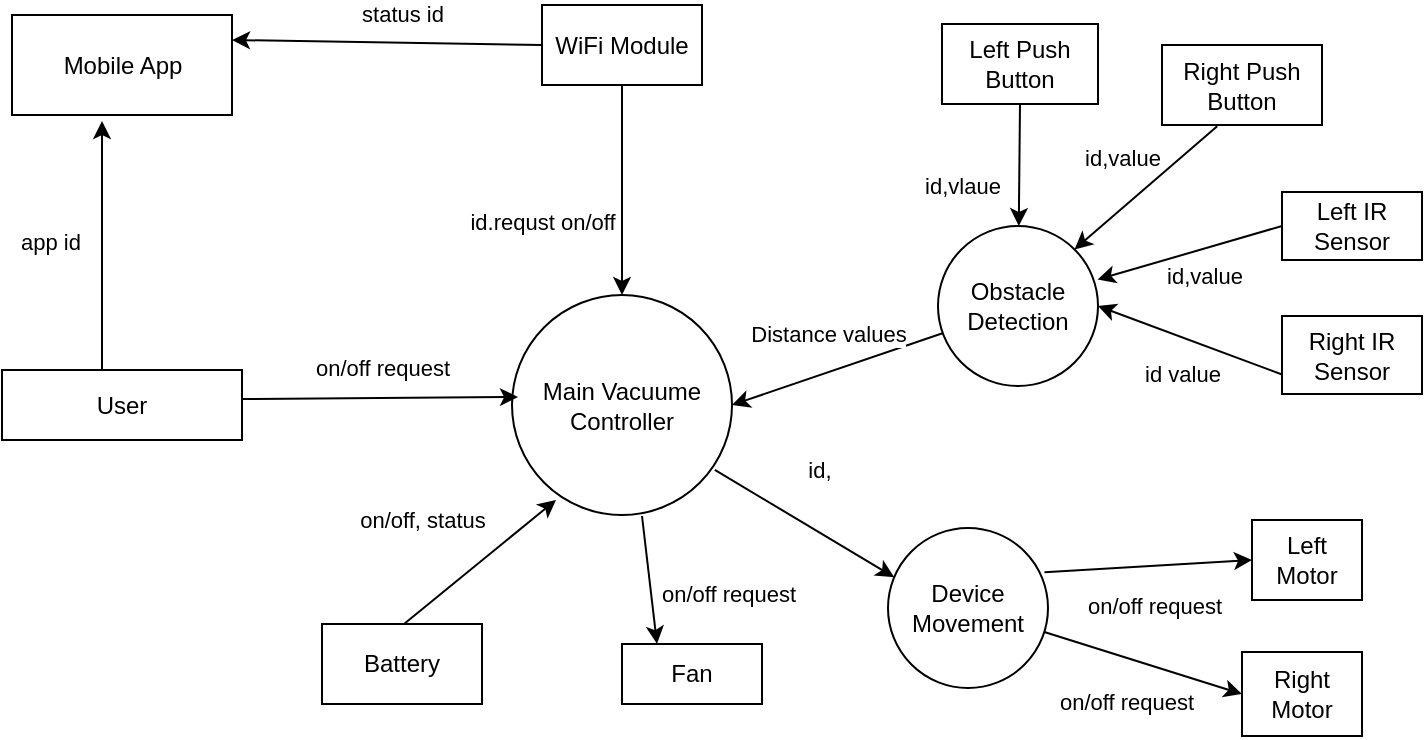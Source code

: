 <mxfile version="10.6.3" type="device"><diagram id="n_Le2doATkSdzkMWcrL_" name="Page-1"><mxGraphModel dx="1010" dy="582" grid="1" gridSize="10" guides="1" tooltips="1" connect="1" arrows="1" fold="1" page="1" pageScale="1" pageWidth="850" pageHeight="1100" math="0" shadow="0"><root><mxCell id="0"/><mxCell id="1" parent="0"/><mxCell id="Pe4gFH1dVJFhgDT0AJPl-1" value="Main Vacuume Controller" style="ellipse;whiteSpace=wrap;html=1;aspect=fixed;" parent="1" vertex="1"><mxGeometry x="295" y="187.5" width="110" height="110" as="geometry"/></mxCell><mxCell id="Pe4gFH1dVJFhgDT0AJPl-2" value="User" style="rounded=0;whiteSpace=wrap;html=1;" parent="1" vertex="1"><mxGeometry x="40" y="225" width="120" height="35" as="geometry"/></mxCell><mxCell id="Pe4gFH1dVJFhgDT0AJPl-4" value="on/off request" style="endArrow=classic;html=1;entryX=0.023;entryY=0.408;entryDx=0;entryDy=0;entryPerimeter=0;exitX=1;exitY=0.25;exitDx=0;exitDy=0;" parent="1" edge="1"><mxGeometry x="0.016" y="15" width="50" height="50" relative="1" as="geometry"><mxPoint x="160" y="239.5" as="sourcePoint"/><mxPoint x="298" y="238.5" as="targetPoint"/><mxPoint as="offset"/></mxGeometry></mxCell><mxCell id="Pe4gFH1dVJFhgDT0AJPl-6" value="Mobile App" style="html=1;" parent="1" vertex="1"><mxGeometry x="45" y="47.5" width="110" height="50" as="geometry"/></mxCell><mxCell id="Pe4gFH1dVJFhgDT0AJPl-7" value="app id" style="endArrow=classic;html=1;" parent="1" edge="1"><mxGeometry x="0.024" y="25" width="50" height="50" relative="1" as="geometry"><mxPoint x="90" y="224.5" as="sourcePoint"/><mxPoint x="90" y="100.5" as="targetPoint"/><mxPoint x="-1" as="offset"/></mxGeometry></mxCell><mxCell id="Pe4gFH1dVJFhgDT0AJPl-12" value="status id" style="endArrow=classic;html=1;exitX=0;exitY=0.5;exitDx=0;exitDy=0;" parent="1" source="2PlxCWcQ7HAVxyrKxj2w-8" edge="1"><mxGeometry x="-0.094" y="-14" width="50" height="50" relative="1" as="geometry"><mxPoint x="350" y="197.5" as="sourcePoint"/><mxPoint x="155" y="60" as="targetPoint"/><mxPoint as="offset"/></mxGeometry></mxCell><mxCell id="2PlxCWcQ7HAVxyrKxj2w-1" value="Left IR Sensor" style="rounded=0;whiteSpace=wrap;html=1;" vertex="1" parent="1"><mxGeometry x="680" y="136" width="70" height="34" as="geometry"/></mxCell><mxCell id="2PlxCWcQ7HAVxyrKxj2w-2" value="Fan" style="rounded=0;whiteSpace=wrap;html=1;" vertex="1" parent="1"><mxGeometry x="350" y="362" width="70" height="30" as="geometry"/></mxCell><mxCell id="2PlxCWcQ7HAVxyrKxj2w-3" value="Left Motor" style="rounded=0;whiteSpace=wrap;html=1;" vertex="1" parent="1"><mxGeometry x="665" y="300" width="55" height="40" as="geometry"/></mxCell><mxCell id="2PlxCWcQ7HAVxyrKxj2w-4" value="Battery" style="rounded=0;whiteSpace=wrap;html=1;" vertex="1" parent="1"><mxGeometry x="200" y="352" width="80" height="40" as="geometry"/></mxCell><mxCell id="2PlxCWcQ7HAVxyrKxj2w-8" value="WiFi Module" style="rounded=0;whiteSpace=wrap;html=1;" vertex="1" parent="1"><mxGeometry x="310" y="42.5" width="80" height="40" as="geometry"/></mxCell><mxCell id="2PlxCWcQ7HAVxyrKxj2w-12" value="id.requst on/off" style="endArrow=classic;html=1;entryX=0.5;entryY=0;entryDx=0;entryDy=0;" edge="1" parent="1" source="2PlxCWcQ7HAVxyrKxj2w-8" target="Pe4gFH1dVJFhgDT0AJPl-1"><mxGeometry x="0.28" y="-40" width="50" height="50" relative="1" as="geometry"><mxPoint x="380" y="177.5" as="sourcePoint"/><mxPoint x="430" y="127.5" as="targetPoint"/><mxPoint y="1" as="offset"/></mxGeometry></mxCell><mxCell id="2PlxCWcQ7HAVxyrKxj2w-14" value="Right IR Sensor" style="rounded=0;whiteSpace=wrap;html=1;" vertex="1" parent="1"><mxGeometry x="680" y="198" width="70" height="39" as="geometry"/></mxCell><mxCell id="2PlxCWcQ7HAVxyrKxj2w-17" value="Right Motor" style="rounded=0;whiteSpace=wrap;html=1;" vertex="1" parent="1"><mxGeometry x="660" y="366" width="60" height="42" as="geometry"/></mxCell><mxCell id="2PlxCWcQ7HAVxyrKxj2w-18" value="Right Push Button" style="rounded=0;whiteSpace=wrap;html=1;" vertex="1" parent="1"><mxGeometry x="620" y="62.5" width="80" height="40" as="geometry"/></mxCell><mxCell id="2PlxCWcQ7HAVxyrKxj2w-19" value="Left Push Button" style="rounded=0;whiteSpace=wrap;html=1;" vertex="1" parent="1"><mxGeometry x="510" y="52" width="78" height="40" as="geometry"/></mxCell><mxCell id="2PlxCWcQ7HAVxyrKxj2w-25" value="id,&amp;nbsp;" style="endArrow=classic;html=1;entryX=0.038;entryY=0.307;entryDx=0;entryDy=0;entryPerimeter=0;exitX=0.922;exitY=0.795;exitDx=0;exitDy=0;exitPerimeter=0;" edge="1" parent="1" source="Pe4gFH1dVJFhgDT0AJPl-1" target="2PlxCWcQ7HAVxyrKxj2w-46"><mxGeometry x="-0.118" y="28" width="50" height="50" relative="1" as="geometry"><mxPoint x="470" y="260" as="sourcePoint"/><mxPoint x="440" y="307.5" as="targetPoint"/><mxPoint as="offset"/></mxGeometry></mxCell><mxCell id="2PlxCWcQ7HAVxyrKxj2w-26" value="Distance values" style="endArrow=classic;html=1;entryX=1;entryY=0.5;entryDx=0;entryDy=0;exitX=0.088;exitY=0.65;exitDx=0;exitDy=0;exitPerimeter=0;" edge="1" parent="1" source="2PlxCWcQ7HAVxyrKxj2w-45" target="Pe4gFH1dVJFhgDT0AJPl-1"><mxGeometry x="0.022" y="-18" width="50" height="50" relative="1" as="geometry"><mxPoint x="480" y="210" as="sourcePoint"/><mxPoint x="430" y="157.5" as="targetPoint"/><mxPoint as="offset"/></mxGeometry></mxCell><mxCell id="2PlxCWcQ7HAVxyrKxj2w-34" value="on/off, status" style="endArrow=classic;html=1;entryX=0.191;entryY=0.931;entryDx=0;entryDy=0;entryPerimeter=0;exitX=0.5;exitY=0;exitDx=0;exitDy=0;" edge="1" parent="1"><mxGeometry x="-0.188" y="35" width="50" height="50" relative="1" as="geometry"><mxPoint x="241" y="352" as="sourcePoint"/><mxPoint x="317" y="290" as="targetPoint"/><mxPoint as="offset"/></mxGeometry></mxCell><mxCell id="2PlxCWcQ7HAVxyrKxj2w-35" value="id,vlaue" style="endArrow=classic;html=1;exitX=0.5;exitY=1;exitDx=0;exitDy=0;" edge="1" parent="1" source="2PlxCWcQ7HAVxyrKxj2w-19" target="2PlxCWcQ7HAVxyrKxj2w-45"><mxGeometry x="0.336" y="-29" width="50" height="50" relative="1" as="geometry"><mxPoint x="470" y="130" as="sourcePoint"/><mxPoint x="506" y="370" as="targetPoint"/><mxPoint as="offset"/></mxGeometry></mxCell><mxCell id="2PlxCWcQ7HAVxyrKxj2w-36" value="id,value" style="endArrow=classic;html=1;entryX=1;entryY=0;entryDx=0;entryDy=0;exitX=0.345;exitY=1.017;exitDx=0;exitDy=0;exitPerimeter=0;" edge="1" parent="1" source="2PlxCWcQ7HAVxyrKxj2w-18" target="2PlxCWcQ7HAVxyrKxj2w-45"><mxGeometry x="-0.026" y="-19" width="50" height="50" relative="1" as="geometry"><mxPoint x="610" y="110" as="sourcePoint"/><mxPoint x="540" y="371" as="targetPoint"/><mxPoint as="offset"/></mxGeometry></mxCell><mxCell id="2PlxCWcQ7HAVxyrKxj2w-37" value="id value" style="endArrow=classic;html=1;entryX=1;entryY=0.5;entryDx=0;entryDy=0;exitX=0;exitY=0.75;exitDx=0;exitDy=0;" edge="1" parent="1" source="2PlxCWcQ7HAVxyrKxj2w-14" target="2PlxCWcQ7HAVxyrKxj2w-45"><mxGeometry x="-0.046" y="17" width="50" height="50" relative="1" as="geometry"><mxPoint x="600" y="247.5" as="sourcePoint"/><mxPoint x="575" y="203" as="targetPoint"/><mxPoint as="offset"/></mxGeometry></mxCell><mxCell id="2PlxCWcQ7HAVxyrKxj2w-38" value="id,value" style="endArrow=classic;html=1;entryX=0.997;entryY=0.335;entryDx=0;entryDy=0;exitX=0;exitY=0.5;exitDx=0;exitDy=0;entryPerimeter=0;" edge="1" parent="1" source="2PlxCWcQ7HAVxyrKxj2w-1" target="2PlxCWcQ7HAVxyrKxj2w-45"><mxGeometry x="-0.087" y="13" width="50" height="50" relative="1" as="geometry"><mxPoint x="630" y="200.5" as="sourcePoint"/><mxPoint x="575" y="190" as="targetPoint"/><mxPoint as="offset"/></mxGeometry></mxCell><mxCell id="2PlxCWcQ7HAVxyrKxj2w-39" value="on/off request" style="endArrow=classic;html=1;entryX=0;entryY=0.5;entryDx=0;entryDy=0;exitX=0.978;exitY=0.277;exitDx=0;exitDy=0;exitPerimeter=0;" edge="1" parent="1" source="2PlxCWcQ7HAVxyrKxj2w-46" target="2PlxCWcQ7HAVxyrKxj2w-3"><mxGeometry x="0.031" y="-20" width="50" height="50" relative="1" as="geometry"><mxPoint x="580" y="300" as="sourcePoint"/><mxPoint x="575" y="330" as="targetPoint"/><mxPoint as="offset"/></mxGeometry></mxCell><mxCell id="2PlxCWcQ7HAVxyrKxj2w-40" value="on/off request" style="endArrow=classic;html=1;entryX=0;entryY=0.5;entryDx=0;entryDy=0;" edge="1" parent="1" source="2PlxCWcQ7HAVxyrKxj2w-46" target="2PlxCWcQ7HAVxyrKxj2w-17"><mxGeometry x="-0.048" y="-21" width="50" height="50" relative="1" as="geometry"><mxPoint x="530" y="390" as="sourcePoint"/><mxPoint x="575" y="343" as="targetPoint"/><mxPoint as="offset"/></mxGeometry></mxCell><mxCell id="2PlxCWcQ7HAVxyrKxj2w-45" value="Obstacle Detection" style="ellipse;whiteSpace=wrap;html=1;aspect=fixed;rounded=0;" vertex="1" parent="1"><mxGeometry x="508" y="153" width="80" height="80" as="geometry"/></mxCell><mxCell id="2PlxCWcQ7HAVxyrKxj2w-46" value="Device Movement" style="ellipse;whiteSpace=wrap;html=1;aspect=fixed;rounded=0;" vertex="1" parent="1"><mxGeometry x="483" y="304" width="80" height="80" as="geometry"/></mxCell><mxCell id="2PlxCWcQ7HAVxyrKxj2w-51" value="on/off request" style="endArrow=classic;html=1;entryX=0.25;entryY=0;entryDx=0;entryDy=0;" edge="1" parent="1" target="2PlxCWcQ7HAVxyrKxj2w-2"><mxGeometry x="0.366" y="38" width="50" height="50" relative="1" as="geometry"><mxPoint x="360" y="298" as="sourcePoint"/><mxPoint x="90" y="430" as="targetPoint"/><mxPoint as="offset"/></mxGeometry></mxCell></root></mxGraphModel></diagram></mxfile>